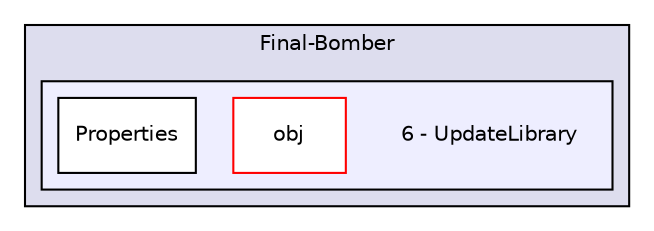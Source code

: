 digraph "D:/Projets/Final-Bomber/6 - UpdateLibrary" {
  compound=true
  node [ fontsize="10", fontname="Helvetica"];
  edge [ labelfontsize="10", labelfontname="Helvetica"];
  subgraph clusterdir_31022c05e41db06597577e4c51056d3d {
    graph [ bgcolor="#ddddee", pencolor="black", label="Final-Bomber" fontname="Helvetica", fontsize="10", URL="dir_31022c05e41db06597577e4c51056d3d.html"]
  subgraph clusterdir_f0a19b1a4f3b2adbf43652bc19871726 {
    graph [ bgcolor="#eeeeff", pencolor="black", label="" URL="dir_f0a19b1a4f3b2adbf43652bc19871726.html"];
    dir_f0a19b1a4f3b2adbf43652bc19871726 [shape=plaintext label="6 - UpdateLibrary"];
    dir_cbee8844d20c63183de0e4196d02b990 [shape=box label="obj" color="red" fillcolor="white" style="filled" URL="dir_cbee8844d20c63183de0e4196d02b990.html"];
    dir_5980afdd594e3214efbae1f43de84e32 [shape=box label="Properties" color="black" fillcolor="white" style="filled" URL="dir_5980afdd594e3214efbae1f43de84e32.html"];
  }
  }
}
